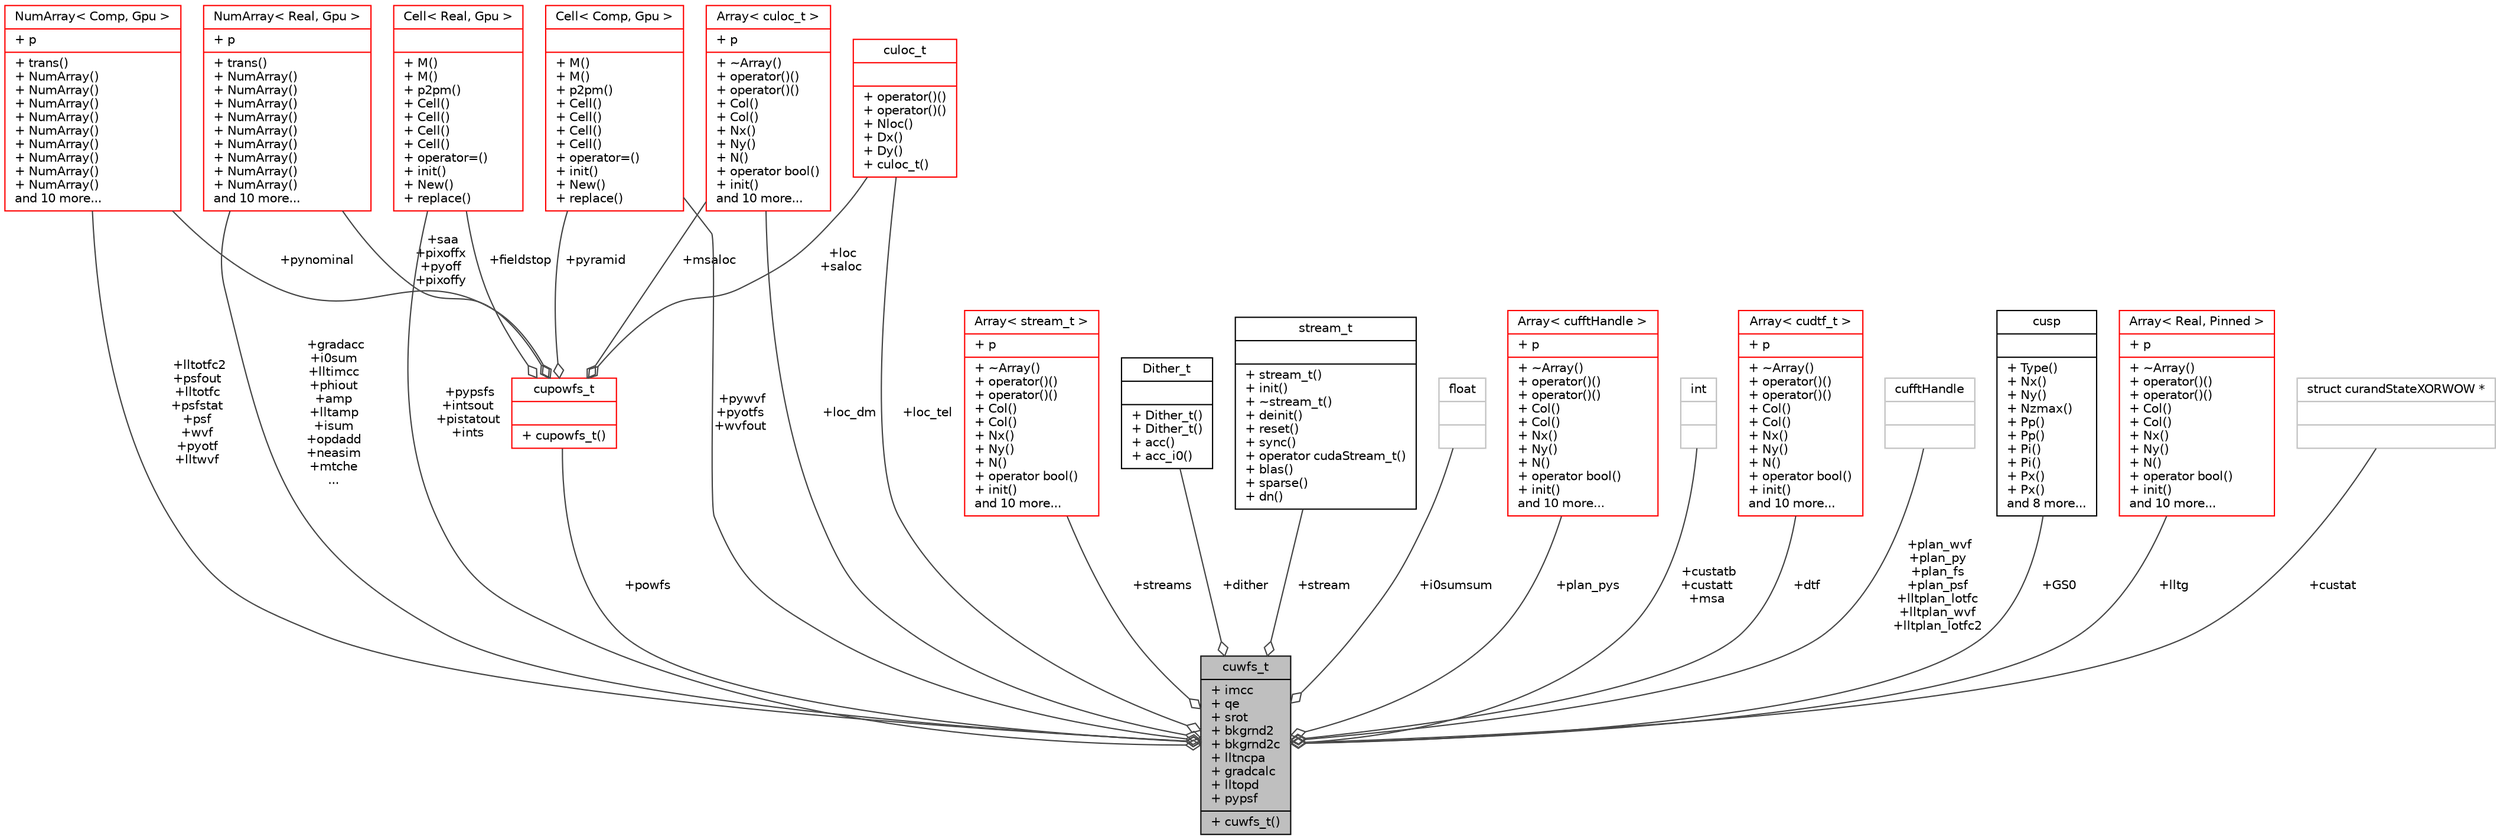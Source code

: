 digraph "cuwfs_t"
{
 // INTERACTIVE_SVG=YES
  bgcolor="transparent";
  edge [fontname="Helvetica",fontsize="10",labelfontname="Helvetica",labelfontsize="10"];
  node [fontname="Helvetica",fontsize="10",shape=record];
  Node1 [label="{cuwfs_t\n|+ imcc\l+ qe\l+ srot\l+ bkgrnd2\l+ bkgrnd2c\l+ lltncpa\l+ gradcalc\l+ lltopd\l+ pypsf\l|+ cuwfs_t()\l}",height=0.2,width=0.4,color="black", fillcolor="grey75", style="filled", fontcolor="black"];
  Node2 -> Node1 [color="grey25",fontsize="10",style="solid",label=" +powfs" ,arrowhead="odiamond",fontname="Helvetica"];
  Node2 [label="{cupowfs_t\n||+ cupowfs_t()\l}",height=0.2,width=0.4,color="red",URL="$structcupowfs__t.html"];
  Node3 -> Node2 [color="grey25",fontsize="10",style="solid",label=" +saa\n+pixoffx\n+pyoff\n+pixoffy" ,arrowhead="odiamond",fontname="Helvetica"];
  Node3 [label="{NumArray\< Real, Gpu \>\n|+ p\l|+ trans()\l+ NumArray()\l+ NumArray()\l+ NumArray()\l+ NumArray()\l+ NumArray()\l+ NumArray()\l+ NumArray()\l+ NumArray()\l+ NumArray()\land 10 more...\l}",height=0.2,width=0.4,color="red",URL="$class_num_array.html"];
  Node38 -> Node2 [color="grey25",fontsize="10",style="solid",label=" +pynominal" ,arrowhead="odiamond",fontname="Helvetica"];
  Node38 [label="{NumArray\< Comp, Gpu \>\n|+ p\l|+ trans()\l+ NumArray()\l+ NumArray()\l+ NumArray()\l+ NumArray()\l+ NumArray()\l+ NumArray()\l+ NumArray()\l+ NumArray()\l+ NumArray()\land 10 more...\l}",height=0.2,width=0.4,color="red",URL="$class_num_array.html"];
  Node42 -> Node2 [color="grey25",fontsize="10",style="solid",label=" +fieldstop" ,arrowhead="odiamond",fontname="Helvetica"];
  Node42 [label="{Cell\< Real, Gpu \>\n||+ M()\l+ M()\l+ p2pm()\l+ Cell()\l+ Cell()\l+ Cell()\l+ Cell()\l+ operator=()\l+ init()\l+ New()\l+ replace()\l}",height=0.2,width=0.4,color="red",URL="$class_cell.html"];
  Node75 -> Node2 [color="grey25",fontsize="10",style="solid",label=" +msaloc" ,arrowhead="odiamond",fontname="Helvetica"];
  Node75 [label="{Array\< culoc_t \>\n|+ p\l|+ ~Array()\l+ operator()()\l+ operator()()\l+ Col()\l+ Col()\l+ Nx()\l+ Ny()\l+ N()\l+ operator bool()\l+ init()\land 10 more...\l}",height=0.2,width=0.4,color="red",URL="$class_array.html"];
  Node74 -> Node2 [color="grey25",fontsize="10",style="solid",label=" +loc\n+saloc" ,arrowhead="odiamond",fontname="Helvetica"];
  Node74 [label="{culoc_t\n||+ operator()()\l+ operator()()\l+ Nloc()\l+ Dx()\l+ Dy()\l+ culoc_t()\l}",height=0.2,width=0.4,color="red",URL="$classculoc__t.html"];
  Node78 -> Node2 [color="grey25",fontsize="10",style="solid",label=" +pyramid" ,arrowhead="odiamond",fontname="Helvetica"];
  Node78 [label="{Cell\< Comp, Gpu \>\n||+ M()\l+ M()\l+ p2pm()\l+ Cell()\l+ Cell()\l+ Cell()\l+ Cell()\l+ operator=()\l+ init()\l+ New()\l+ replace()\l}",height=0.2,width=0.4,color="red",URL="$class_cell.html"];
  Node87 -> Node1 [color="grey25",fontsize="10",style="solid",label=" +streams" ,arrowhead="odiamond",fontname="Helvetica"];
  Node87 [label="{Array\< stream_t \>\n|+ p\l|+ ~Array()\l+ operator()()\l+ operator()()\l+ Col()\l+ Col()\l+ Nx()\l+ Ny()\l+ N()\l+ operator bool()\l+ init()\land 10 more...\l}",height=0.2,width=0.4,color="red",URL="$class_array.html"];
  Node3 -> Node1 [color="grey25",fontsize="10",style="solid",label=" +gradacc\n+i0sum\n+lltimcc\n+phiout\n+amp\n+lltamp\n+isum\n+opdadd\n+neasim\n+mtche\n..." ,arrowhead="odiamond",fontname="Helvetica"];
  Node90 -> Node1 [color="grey25",fontsize="10",style="solid",label=" +dither" ,arrowhead="odiamond",fontname="Helvetica"];
  Node90 [label="{Dither_t\n||+ Dither_t()\l+ Dither_t()\l+ acc()\l+ acc_i0()\l}",height=0.2,width=0.4,color="black",URL="$class_dither__t.html"];
  Node38 -> Node1 [color="grey25",fontsize="10",style="solid",label=" +lltotfc2\n+psfout\n+lltotfc\n+psfstat\n+psf\n+wvf\n+pyotf\n+lltwvf" ,arrowhead="odiamond",fontname="Helvetica"];
  Node89 -> Node1 [color="grey25",fontsize="10",style="solid",label=" +stream" ,arrowhead="odiamond",fontname="Helvetica"];
  Node89 [label="{stream_t\n||+ stream_t()\l+ init()\l+ ~stream_t()\l+ deinit()\l+ reset()\l+ sync()\l+ operator cudaStream_t()\l+ blas()\l+ sparse()\l+ dn()\l}",height=0.2,width=0.4,color="black",URL="$classstream__t.html"];
  Node6 -> Node1 [color="grey25",fontsize="10",style="solid",label=" +i0sumsum" ,arrowhead="odiamond",fontname="Helvetica"];
  Node6 [label="{float\n||}",height=0.2,width=0.4,color="grey75"];
  Node42 -> Node1 [color="grey25",fontsize="10",style="solid",label=" +pypsfs\n+intsout\n+pistatout\n+ints" ,arrowhead="odiamond",fontname="Helvetica"];
  Node91 -> Node1 [color="grey25",fontsize="10",style="solid",label=" +plan_pys" ,arrowhead="odiamond",fontname="Helvetica"];
  Node91 [label="{Array\< cufftHandle \>\n|+ p\l|+ ~Array()\l+ operator()()\l+ operator()()\l+ Col()\l+ Col()\l+ Nx()\l+ Ny()\l+ N()\l+ operator bool()\l+ init()\land 10 more...\l}",height=0.2,width=0.4,color="red",URL="$class_array.html"];
  Node20 -> Node1 [color="grey25",fontsize="10",style="solid",label=" +custatb\n+custatt\n+msa" ,arrowhead="odiamond",fontname="Helvetica"];
  Node20 [label="{int\n||}",height=0.2,width=0.4,color="grey75"];
  Node74 -> Node1 [color="grey25",fontsize="10",style="solid",label=" +loc_tel" ,arrowhead="odiamond",fontname="Helvetica"];
  Node75 -> Node1 [color="grey25",fontsize="10",style="solid",label=" +loc_dm" ,arrowhead="odiamond",fontname="Helvetica"];
  Node94 -> Node1 [color="grey25",fontsize="10",style="solid",label=" +dtf" ,arrowhead="odiamond",fontname="Helvetica"];
  Node94 [label="{Array\< cudtf_t \>\n|+ p\l|+ ~Array()\l+ operator()()\l+ operator()()\l+ Col()\l+ Col()\l+ Nx()\l+ Ny()\l+ N()\l+ operator bool()\l+ init()\land 10 more...\l}",height=0.2,width=0.4,color="red",URL="$class_array.html"];
  Node93 -> Node1 [color="grey25",fontsize="10",style="solid",label=" +plan_wvf\n+plan_py\n+plan_fs\n+plan_psf\n+lltplan_lotfc\n+lltplan_wvf\n+lltplan_lotfc2" ,arrowhead="odiamond",fontname="Helvetica"];
  Node93 [label="{cufftHandle\n||}",height=0.2,width=0.4,color="grey75"];
  Node98 -> Node1 [color="grey25",fontsize="10",style="solid",label=" +GS0" ,arrowhead="odiamond",fontname="Helvetica"];
  Node98 [label="{cusp\n||+ Type()\l+ Nx()\l+ Ny()\l+ Nzmax()\l+ Pp()\l+ Pp()\l+ Pi()\l+ Pi()\l+ Px()\l+ Px()\land 8 more...\l}",height=0.2,width=0.4,color="black",URL="$classcusp.html"];
  Node78 -> Node1 [color="grey25",fontsize="10",style="solid",label=" +pywvf\n+pyotfs\n+wvfout" ,arrowhead="odiamond",fontname="Helvetica"];
  Node99 -> Node1 [color="grey25",fontsize="10",style="solid",label=" +lltg" ,arrowhead="odiamond",fontname="Helvetica"];
  Node99 [label="{Array\< Real, Pinned \>\n|+ p\l|+ ~Array()\l+ operator()()\l+ operator()()\l+ Col()\l+ Col()\l+ Nx()\l+ Ny()\l+ N()\l+ operator bool()\l+ init()\land 10 more...\l}",height=0.2,width=0.4,color="red",URL="$class_array.html"];
  Node101 -> Node1 [color="grey25",fontsize="10",style="solid",label=" +custat" ,arrowhead="odiamond",fontname="Helvetica"];
  Node101 [label="{struct curandStateXORWOW *\n||}",height=0.2,width=0.4,color="grey75"];
}
